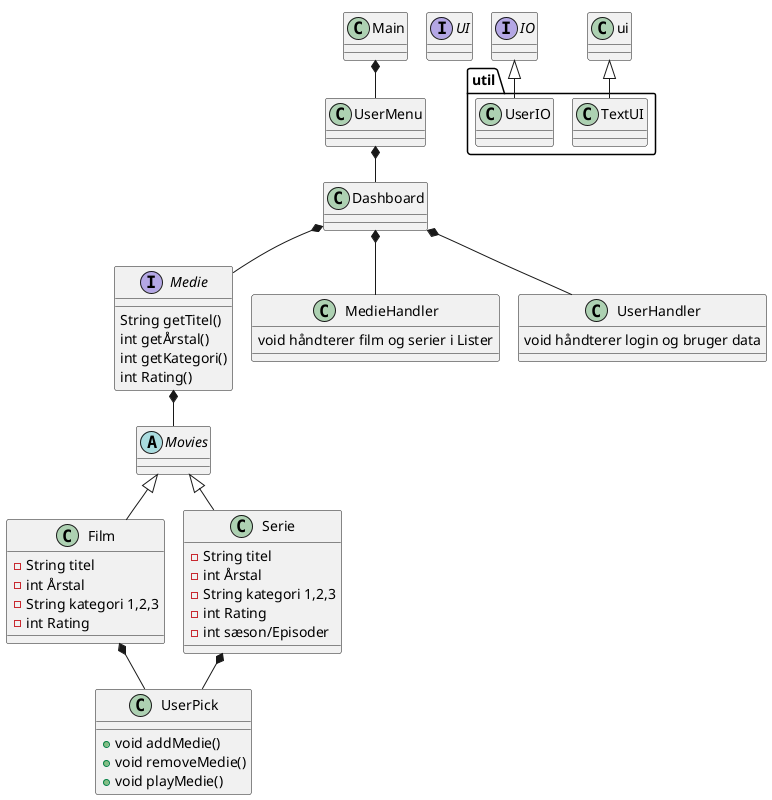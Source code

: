 @startuml
'https://plantuml.com/class-diagram
!pragma layout smetana

interface Medie
class Main
class Film
class Serie
class UserMenu
class Dashboard
class UserPick
class MedieHandler
class UserHandler
interface UI
interface IO
abstract Movies



package "util"{
class TextUI
class UserIO
}

Medie : String getTitel()
Medie : int getÅrstal()
Medie : int getKategori()
Medie : int Rating()

Film : - String titel
Film : - int Årstal
Film : - String kategori 1,2,3
Film : - int Rating

Serie : - String titel
Serie : - int Årstal
Serie : - String kategori 1,2,3
Serie : - int Rating
Serie : - int sæson/Episoder

UserPick : + void addMedie()
UserPick : + void removeMedie()
UserPick : + void playMedie()
UserHandler : void håndterer login og bruger data
MedieHandler : void håndterer film og serier i Lister

Main *-- UserMenu
UserMenu *-- Dashboard
Dashboard *--Medie
Dashboard *-- UserHandler
Dashboard *-- MedieHandler
Medie *-- Movies

Movies <|-- Film
Movies <|-- Serie
Film *-- UserPick
Serie *-- UserPick

ui <|-- TextUI
IO <|-- UserIO



@enduml